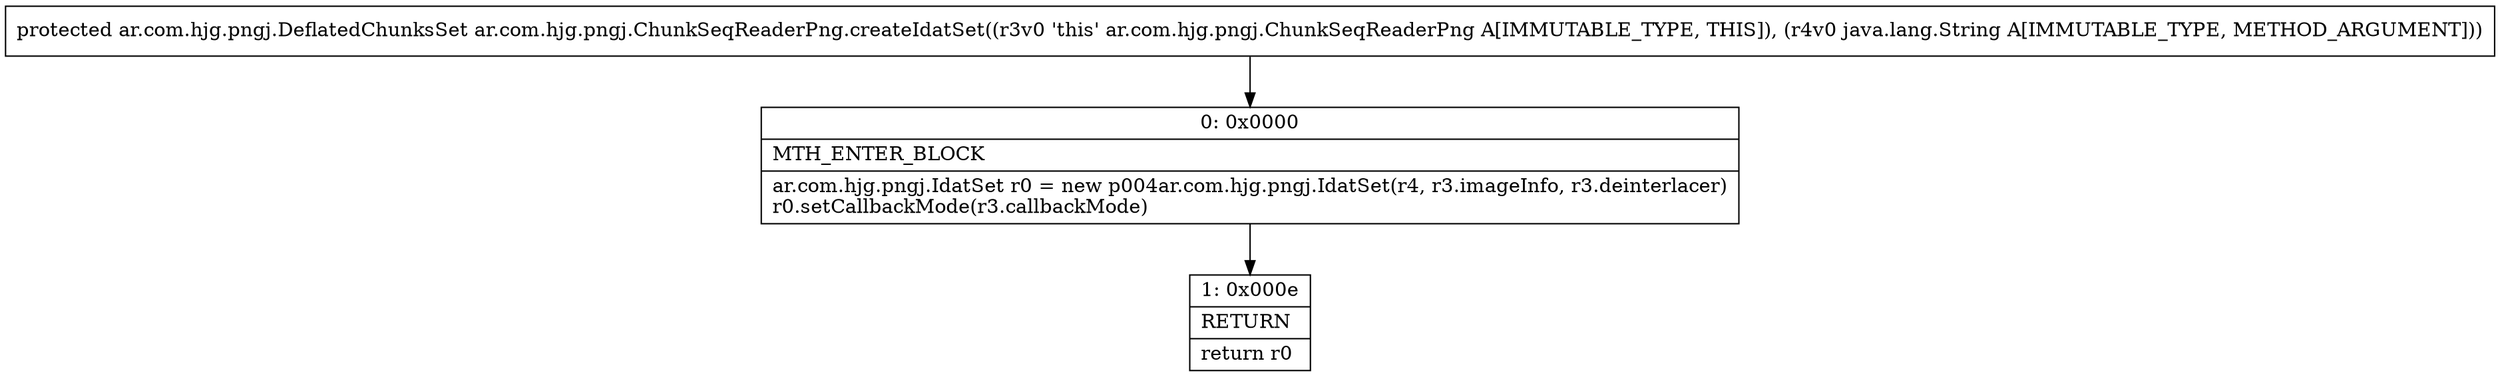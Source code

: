 digraph "CFG forar.com.hjg.pngj.ChunkSeqReaderPng.createIdatSet(Ljava\/lang\/String;)Lar\/com\/hjg\/pngj\/DeflatedChunksSet;" {
Node_0 [shape=record,label="{0\:\ 0x0000|MTH_ENTER_BLOCK\l|ar.com.hjg.pngj.IdatSet r0 = new p004ar.com.hjg.pngj.IdatSet(r4, r3.imageInfo, r3.deinterlacer)\lr0.setCallbackMode(r3.callbackMode)\l}"];
Node_1 [shape=record,label="{1\:\ 0x000e|RETURN\l|return r0\l}"];
MethodNode[shape=record,label="{protected ar.com.hjg.pngj.DeflatedChunksSet ar.com.hjg.pngj.ChunkSeqReaderPng.createIdatSet((r3v0 'this' ar.com.hjg.pngj.ChunkSeqReaderPng A[IMMUTABLE_TYPE, THIS]), (r4v0 java.lang.String A[IMMUTABLE_TYPE, METHOD_ARGUMENT])) }"];
MethodNode -> Node_0;
Node_0 -> Node_1;
}

